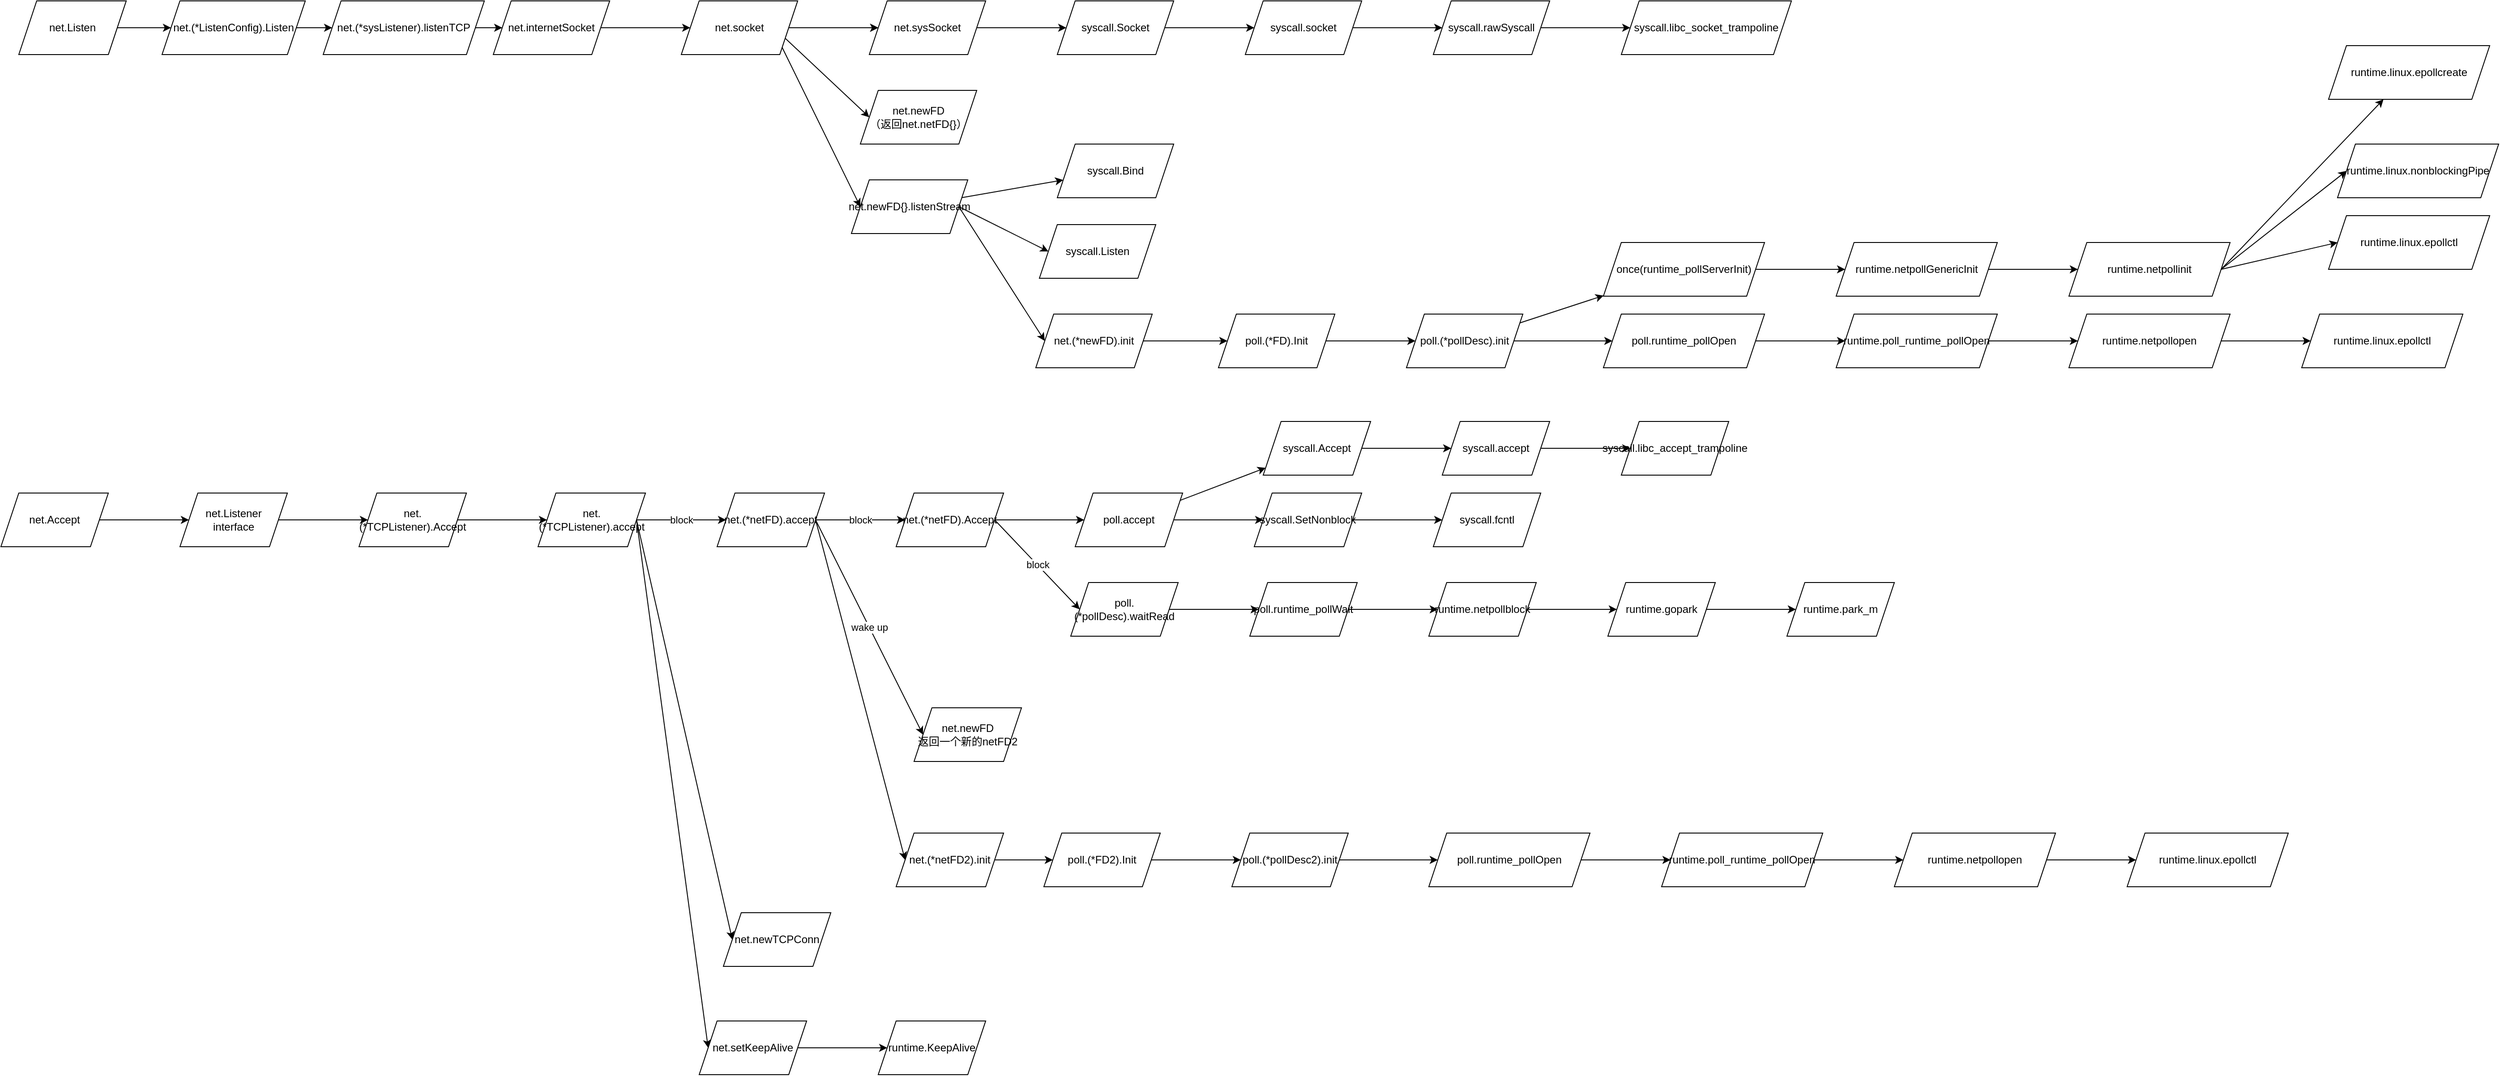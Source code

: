 <mxfile version="20.7.4" type="device"><diagram id="Ml-wgtUUY73wozNZnkwa" name="第 1 页"><mxGraphModel dx="1114" dy="854" grid="1" gridSize="10" guides="1" tooltips="1" connect="1" arrows="1" fold="1" page="1" pageScale="1" pageWidth="827" pageHeight="1169" math="0" shadow="0"><root><mxCell id="0"/><mxCell id="1" parent="0"/><mxCell id="04svHQ4SBQ4bGG3rt9wa-3" value="" style="edgeStyle=orthogonalEdgeStyle;rounded=0;orthogonalLoop=1;jettySize=auto;html=1;" edge="1" parent="1" source="04svHQ4SBQ4bGG3rt9wa-1" target="04svHQ4SBQ4bGG3rt9wa-2"><mxGeometry relative="1" as="geometry"/></mxCell><mxCell id="04svHQ4SBQ4bGG3rt9wa-1" value="net.(*ListenConfig).Listen" style="shape=parallelogram;perimeter=parallelogramPerimeter;whiteSpace=wrap;html=1;fixedSize=1;" vertex="1" parent="1"><mxGeometry x="200" y="90" width="160" height="60" as="geometry"/></mxCell><mxCell id="04svHQ4SBQ4bGG3rt9wa-5" value="" style="edgeStyle=orthogonalEdgeStyle;rounded=0;orthogonalLoop=1;jettySize=auto;html=1;" edge="1" parent="1" source="04svHQ4SBQ4bGG3rt9wa-2" target="04svHQ4SBQ4bGG3rt9wa-4"><mxGeometry relative="1" as="geometry"/></mxCell><mxCell id="04svHQ4SBQ4bGG3rt9wa-2" value="net.(*sysListener).listenTCP" style="shape=parallelogram;perimeter=parallelogramPerimeter;whiteSpace=wrap;html=1;fixedSize=1;" vertex="1" parent="1"><mxGeometry x="380" y="90" width="180" height="60" as="geometry"/></mxCell><mxCell id="04svHQ4SBQ4bGG3rt9wa-7" value="" style="edgeStyle=orthogonalEdgeStyle;rounded=0;orthogonalLoop=1;jettySize=auto;html=1;" edge="1" parent="1" source="04svHQ4SBQ4bGG3rt9wa-4" target="04svHQ4SBQ4bGG3rt9wa-6"><mxGeometry relative="1" as="geometry"/></mxCell><mxCell id="04svHQ4SBQ4bGG3rt9wa-4" value="net.internetSocket" style="shape=parallelogram;perimeter=parallelogramPerimeter;whiteSpace=wrap;html=1;fixedSize=1;" vertex="1" parent="1"><mxGeometry x="570" y="90" width="130" height="60" as="geometry"/></mxCell><mxCell id="04svHQ4SBQ4bGG3rt9wa-9" value="" style="edgeStyle=orthogonalEdgeStyle;rounded=0;orthogonalLoop=1;jettySize=auto;html=1;" edge="1" parent="1" source="04svHQ4SBQ4bGG3rt9wa-6" target="04svHQ4SBQ4bGG3rt9wa-8"><mxGeometry relative="1" as="geometry"/></mxCell><mxCell id="04svHQ4SBQ4bGG3rt9wa-18" value="" style="edgeStyle=orthogonalEdgeStyle;rounded=0;orthogonalLoop=1;jettySize=auto;html=1;" edge="1" parent="1" source="04svHQ4SBQ4bGG3rt9wa-6" target="04svHQ4SBQ4bGG3rt9wa-8"><mxGeometry relative="1" as="geometry"/></mxCell><mxCell id="04svHQ4SBQ4bGG3rt9wa-21" style="rounded=0;orthogonalLoop=1;jettySize=auto;html=1;exitX=1;exitY=0.75;exitDx=0;exitDy=0;entryX=0;entryY=0.5;entryDx=0;entryDy=0;" edge="1" parent="1" source="04svHQ4SBQ4bGG3rt9wa-6" target="04svHQ4SBQ4bGG3rt9wa-19"><mxGeometry relative="1" as="geometry"/></mxCell><mxCell id="04svHQ4SBQ4bGG3rt9wa-55" style="edgeStyle=none;rounded=0;orthogonalLoop=1;jettySize=auto;html=1;exitX=1;exitY=1;exitDx=0;exitDy=0;entryX=0;entryY=0.5;entryDx=0;entryDy=0;" edge="1" parent="1" source="04svHQ4SBQ4bGG3rt9wa-6" target="04svHQ4SBQ4bGG3rt9wa-23"><mxGeometry relative="1" as="geometry"/></mxCell><mxCell id="04svHQ4SBQ4bGG3rt9wa-6" value="net.socket" style="shape=parallelogram;perimeter=parallelogramPerimeter;whiteSpace=wrap;html=1;fixedSize=1;" vertex="1" parent="1"><mxGeometry x="780" y="90" width="130" height="60" as="geometry"/></mxCell><mxCell id="04svHQ4SBQ4bGG3rt9wa-11" value="" style="edgeStyle=orthogonalEdgeStyle;rounded=0;orthogonalLoop=1;jettySize=auto;html=1;" edge="1" parent="1" source="04svHQ4SBQ4bGG3rt9wa-8" target="04svHQ4SBQ4bGG3rt9wa-10"><mxGeometry relative="1" as="geometry"/></mxCell><mxCell id="04svHQ4SBQ4bGG3rt9wa-8" value="net.sysSocket" style="shape=parallelogram;perimeter=parallelogramPerimeter;whiteSpace=wrap;html=1;fixedSize=1;" vertex="1" parent="1"><mxGeometry x="990" y="90" width="130" height="60" as="geometry"/></mxCell><mxCell id="04svHQ4SBQ4bGG3rt9wa-13" value="" style="edgeStyle=orthogonalEdgeStyle;rounded=0;orthogonalLoop=1;jettySize=auto;html=1;" edge="1" parent="1" source="04svHQ4SBQ4bGG3rt9wa-10" target="04svHQ4SBQ4bGG3rt9wa-12"><mxGeometry relative="1" as="geometry"/></mxCell><mxCell id="04svHQ4SBQ4bGG3rt9wa-10" value="syscall.Socket" style="shape=parallelogram;perimeter=parallelogramPerimeter;whiteSpace=wrap;html=1;fixedSize=1;" vertex="1" parent="1"><mxGeometry x="1200" y="90" width="130" height="60" as="geometry"/></mxCell><mxCell id="04svHQ4SBQ4bGG3rt9wa-15" value="" style="edgeStyle=orthogonalEdgeStyle;rounded=0;orthogonalLoop=1;jettySize=auto;html=1;" edge="1" parent="1" source="04svHQ4SBQ4bGG3rt9wa-12" target="04svHQ4SBQ4bGG3rt9wa-14"><mxGeometry relative="1" as="geometry"/></mxCell><mxCell id="04svHQ4SBQ4bGG3rt9wa-12" value="syscall.socket" style="shape=parallelogram;perimeter=parallelogramPerimeter;whiteSpace=wrap;html=1;fixedSize=1;" vertex="1" parent="1"><mxGeometry x="1410" y="90" width="130" height="60" as="geometry"/></mxCell><mxCell id="04svHQ4SBQ4bGG3rt9wa-17" value="" style="edgeStyle=orthogonalEdgeStyle;rounded=0;orthogonalLoop=1;jettySize=auto;html=1;" edge="1" parent="1" source="04svHQ4SBQ4bGG3rt9wa-14" target="04svHQ4SBQ4bGG3rt9wa-16"><mxGeometry relative="1" as="geometry"/></mxCell><mxCell id="04svHQ4SBQ4bGG3rt9wa-14" value="syscall.rawSyscall" style="shape=parallelogram;perimeter=parallelogramPerimeter;whiteSpace=wrap;html=1;fixedSize=1;" vertex="1" parent="1"><mxGeometry x="1620" y="90" width="130" height="60" as="geometry"/></mxCell><mxCell id="04svHQ4SBQ4bGG3rt9wa-16" value="syscall.libc_socket_trampoline" style="shape=parallelogram;perimeter=parallelogramPerimeter;whiteSpace=wrap;html=1;fixedSize=1;" vertex="1" parent="1"><mxGeometry x="1830" y="90" width="190" height="60" as="geometry"/></mxCell><mxCell id="04svHQ4SBQ4bGG3rt9wa-19" value="net.newFD&lt;br&gt;（返回net.netFD{}）" style="shape=parallelogram;perimeter=parallelogramPerimeter;whiteSpace=wrap;html=1;fixedSize=1;" vertex="1" parent="1"><mxGeometry x="980" y="190" width="130" height="60" as="geometry"/></mxCell><mxCell id="04svHQ4SBQ4bGG3rt9wa-25" value="" style="edgeStyle=none;rounded=0;orthogonalLoop=1;jettySize=auto;html=1;" edge="1" parent="1" source="04svHQ4SBQ4bGG3rt9wa-23" target="04svHQ4SBQ4bGG3rt9wa-24"><mxGeometry relative="1" as="geometry"/></mxCell><mxCell id="04svHQ4SBQ4bGG3rt9wa-56" style="edgeStyle=none;rounded=0;orthogonalLoop=1;jettySize=auto;html=1;exitX=1;exitY=0.5;exitDx=0;exitDy=0;entryX=0;entryY=0.5;entryDx=0;entryDy=0;" edge="1" parent="1" source="04svHQ4SBQ4bGG3rt9wa-23" target="04svHQ4SBQ4bGG3rt9wa-26"><mxGeometry relative="1" as="geometry"/></mxCell><mxCell id="04svHQ4SBQ4bGG3rt9wa-57" style="edgeStyle=none;rounded=0;orthogonalLoop=1;jettySize=auto;html=1;exitX=1;exitY=0.5;exitDx=0;exitDy=0;entryX=0;entryY=0.5;entryDx=0;entryDy=0;" edge="1" parent="1" source="04svHQ4SBQ4bGG3rt9wa-23" target="04svHQ4SBQ4bGG3rt9wa-28"><mxGeometry relative="1" as="geometry"/></mxCell><mxCell id="04svHQ4SBQ4bGG3rt9wa-23" value="net.newFD{}.listenStream" style="shape=parallelogram;perimeter=parallelogramPerimeter;whiteSpace=wrap;html=1;fixedSize=1;" vertex="1" parent="1"><mxGeometry x="970" y="290" width="130" height="60" as="geometry"/></mxCell><mxCell id="04svHQ4SBQ4bGG3rt9wa-24" value="syscall.Bind" style="shape=parallelogram;perimeter=parallelogramPerimeter;whiteSpace=wrap;html=1;fixedSize=1;" vertex="1" parent="1"><mxGeometry x="1200" y="250" width="130" height="60" as="geometry"/></mxCell><mxCell id="04svHQ4SBQ4bGG3rt9wa-26" value="syscall.Listen" style="shape=parallelogram;perimeter=parallelogramPerimeter;whiteSpace=wrap;html=1;fixedSize=1;" vertex="1" parent="1"><mxGeometry x="1180" y="340" width="130" height="60" as="geometry"/></mxCell><mxCell id="04svHQ4SBQ4bGG3rt9wa-30" value="" style="edgeStyle=none;rounded=0;orthogonalLoop=1;jettySize=auto;html=1;" edge="1" parent="1" source="04svHQ4SBQ4bGG3rt9wa-28" target="04svHQ4SBQ4bGG3rt9wa-29"><mxGeometry relative="1" as="geometry"/></mxCell><mxCell id="04svHQ4SBQ4bGG3rt9wa-28" value="net.(*newFD).init" style="shape=parallelogram;perimeter=parallelogramPerimeter;whiteSpace=wrap;html=1;fixedSize=1;" vertex="1" parent="1"><mxGeometry x="1176" y="440" width="130" height="60" as="geometry"/></mxCell><mxCell id="04svHQ4SBQ4bGG3rt9wa-32" value="" style="edgeStyle=none;rounded=0;orthogonalLoop=1;jettySize=auto;html=1;" edge="1" parent="1" source="04svHQ4SBQ4bGG3rt9wa-29" target="04svHQ4SBQ4bGG3rt9wa-31"><mxGeometry relative="1" as="geometry"/></mxCell><mxCell id="04svHQ4SBQ4bGG3rt9wa-29" value="poll.(*FD).Init" style="shape=parallelogram;perimeter=parallelogramPerimeter;whiteSpace=wrap;html=1;fixedSize=1;" vertex="1" parent="1"><mxGeometry x="1380" y="440" width="130" height="60" as="geometry"/></mxCell><mxCell id="04svHQ4SBQ4bGG3rt9wa-34" value="" style="edgeStyle=none;rounded=0;orthogonalLoop=1;jettySize=auto;html=1;" edge="1" parent="1" source="04svHQ4SBQ4bGG3rt9wa-31" target="04svHQ4SBQ4bGG3rt9wa-33"><mxGeometry relative="1" as="geometry"/></mxCell><mxCell id="04svHQ4SBQ4bGG3rt9wa-54" style="edgeStyle=none;rounded=0;orthogonalLoop=1;jettySize=auto;html=1;exitX=1;exitY=0.5;exitDx=0;exitDy=0;entryX=0;entryY=0.5;entryDx=0;entryDy=0;" edge="1" parent="1" source="04svHQ4SBQ4bGG3rt9wa-31" target="04svHQ4SBQ4bGG3rt9wa-35"><mxGeometry relative="1" as="geometry"/></mxCell><mxCell id="04svHQ4SBQ4bGG3rt9wa-31" value="poll.(*pollDesc).init" style="shape=parallelogram;perimeter=parallelogramPerimeter;whiteSpace=wrap;html=1;fixedSize=1;" vertex="1" parent="1"><mxGeometry x="1590" y="440" width="130" height="60" as="geometry"/></mxCell><mxCell id="04svHQ4SBQ4bGG3rt9wa-37" value="" style="edgeStyle=none;rounded=0;orthogonalLoop=1;jettySize=auto;html=1;" edge="1" parent="1" source="04svHQ4SBQ4bGG3rt9wa-33" target="04svHQ4SBQ4bGG3rt9wa-36"><mxGeometry relative="1" as="geometry"/></mxCell><mxCell id="04svHQ4SBQ4bGG3rt9wa-33" value="once(runtime_pollServerInit)" style="shape=parallelogram;perimeter=parallelogramPerimeter;whiteSpace=wrap;html=1;fixedSize=1;" vertex="1" parent="1"><mxGeometry x="1810" y="360" width="180" height="60" as="geometry"/></mxCell><mxCell id="04svHQ4SBQ4bGG3rt9wa-47" value="" style="edgeStyle=none;rounded=0;orthogonalLoop=1;jettySize=auto;html=1;" edge="1" parent="1" source="04svHQ4SBQ4bGG3rt9wa-35" target="04svHQ4SBQ4bGG3rt9wa-46"><mxGeometry relative="1" as="geometry"/></mxCell><mxCell id="04svHQ4SBQ4bGG3rt9wa-35" value="poll.runtime_pollOpen" style="shape=parallelogram;perimeter=parallelogramPerimeter;whiteSpace=wrap;html=1;fixedSize=1;" vertex="1" parent="1"><mxGeometry x="1810" y="440" width="180" height="60" as="geometry"/></mxCell><mxCell id="04svHQ4SBQ4bGG3rt9wa-39" value="" style="edgeStyle=none;rounded=0;orthogonalLoop=1;jettySize=auto;html=1;" edge="1" parent="1" source="04svHQ4SBQ4bGG3rt9wa-36" target="04svHQ4SBQ4bGG3rt9wa-38"><mxGeometry relative="1" as="geometry"/></mxCell><mxCell id="04svHQ4SBQ4bGG3rt9wa-36" value="runtime.netpollGenericInit" style="shape=parallelogram;perimeter=parallelogramPerimeter;whiteSpace=wrap;html=1;fixedSize=1;" vertex="1" parent="1"><mxGeometry x="2070" y="360" width="180" height="60" as="geometry"/></mxCell><mxCell id="04svHQ4SBQ4bGG3rt9wa-41" value="" style="edgeStyle=none;rounded=0;orthogonalLoop=1;jettySize=auto;html=1;exitX=1;exitY=0.5;exitDx=0;exitDy=0;" edge="1" parent="1" source="04svHQ4SBQ4bGG3rt9wa-38" target="04svHQ4SBQ4bGG3rt9wa-40"><mxGeometry relative="1" as="geometry"/></mxCell><mxCell id="04svHQ4SBQ4bGG3rt9wa-44" style="edgeStyle=none;rounded=0;orthogonalLoop=1;jettySize=auto;html=1;exitX=1;exitY=0.5;exitDx=0;exitDy=0;entryX=0;entryY=0.5;entryDx=0;entryDy=0;" edge="1" parent="1" source="04svHQ4SBQ4bGG3rt9wa-38" target="04svHQ4SBQ4bGG3rt9wa-42"><mxGeometry relative="1" as="geometry"/></mxCell><mxCell id="04svHQ4SBQ4bGG3rt9wa-45" style="edgeStyle=none;rounded=0;orthogonalLoop=1;jettySize=auto;html=1;exitX=1;exitY=0.5;exitDx=0;exitDy=0;entryX=0;entryY=0.5;entryDx=0;entryDy=0;" edge="1" parent="1" source="04svHQ4SBQ4bGG3rt9wa-38" target="04svHQ4SBQ4bGG3rt9wa-43"><mxGeometry relative="1" as="geometry"/></mxCell><mxCell id="04svHQ4SBQ4bGG3rt9wa-38" value="runtime.netpollinit" style="shape=parallelogram;perimeter=parallelogramPerimeter;whiteSpace=wrap;html=1;fixedSize=1;" vertex="1" parent="1"><mxGeometry x="2330" y="360" width="180" height="60" as="geometry"/></mxCell><mxCell id="04svHQ4SBQ4bGG3rt9wa-40" value="runtime.linux.epollcreate" style="shape=parallelogram;perimeter=parallelogramPerimeter;whiteSpace=wrap;html=1;fixedSize=1;" vertex="1" parent="1"><mxGeometry x="2620" y="140" width="180" height="60" as="geometry"/></mxCell><mxCell id="04svHQ4SBQ4bGG3rt9wa-42" value="runtime.linux.nonblockingPipe" style="shape=parallelogram;perimeter=parallelogramPerimeter;whiteSpace=wrap;html=1;fixedSize=1;" vertex="1" parent="1"><mxGeometry x="2630" y="250" width="180" height="60" as="geometry"/></mxCell><mxCell id="04svHQ4SBQ4bGG3rt9wa-43" value="runtime.linux.epollctl" style="shape=parallelogram;perimeter=parallelogramPerimeter;whiteSpace=wrap;html=1;fixedSize=1;" vertex="1" parent="1"><mxGeometry x="2620" y="330" width="180" height="60" as="geometry"/></mxCell><mxCell id="04svHQ4SBQ4bGG3rt9wa-49" value="" style="edgeStyle=none;rounded=0;orthogonalLoop=1;jettySize=auto;html=1;" edge="1" parent="1" source="04svHQ4SBQ4bGG3rt9wa-46" target="04svHQ4SBQ4bGG3rt9wa-48"><mxGeometry relative="1" as="geometry"/></mxCell><mxCell id="04svHQ4SBQ4bGG3rt9wa-46" value="runtime.poll_runtime_pollOpen" style="shape=parallelogram;perimeter=parallelogramPerimeter;whiteSpace=wrap;html=1;fixedSize=1;" vertex="1" parent="1"><mxGeometry x="2070" y="440" width="180" height="60" as="geometry"/></mxCell><mxCell id="04svHQ4SBQ4bGG3rt9wa-53" value="" style="edgeStyle=none;rounded=0;orthogonalLoop=1;jettySize=auto;html=1;" edge="1" parent="1" source="04svHQ4SBQ4bGG3rt9wa-48" target="04svHQ4SBQ4bGG3rt9wa-52"><mxGeometry relative="1" as="geometry"/></mxCell><mxCell id="04svHQ4SBQ4bGG3rt9wa-48" value="runtime.netpollopen" style="shape=parallelogram;perimeter=parallelogramPerimeter;whiteSpace=wrap;html=1;fixedSize=1;" vertex="1" parent="1"><mxGeometry x="2330" y="440" width="180" height="60" as="geometry"/></mxCell><mxCell id="04svHQ4SBQ4bGG3rt9wa-52" value="runtime.linux.epollctl" style="shape=parallelogram;perimeter=parallelogramPerimeter;whiteSpace=wrap;html=1;fixedSize=1;" vertex="1" parent="1"><mxGeometry x="2590" y="440" width="180" height="60" as="geometry"/></mxCell><mxCell id="04svHQ4SBQ4bGG3rt9wa-59" style="edgeStyle=none;rounded=0;orthogonalLoop=1;jettySize=auto;html=1;exitX=1;exitY=0.5;exitDx=0;exitDy=0;" edge="1" parent="1" source="04svHQ4SBQ4bGG3rt9wa-58" target="04svHQ4SBQ4bGG3rt9wa-1"><mxGeometry relative="1" as="geometry"/></mxCell><mxCell id="04svHQ4SBQ4bGG3rt9wa-58" value="net.Listen" style="shape=parallelogram;perimeter=parallelogramPerimeter;whiteSpace=wrap;html=1;fixedSize=1;" vertex="1" parent="1"><mxGeometry x="40" y="90" width="120" height="60" as="geometry"/></mxCell><mxCell id="04svHQ4SBQ4bGG3rt9wa-62" value="" style="edgeStyle=none;rounded=0;orthogonalLoop=1;jettySize=auto;html=1;" edge="1" parent="1" source="04svHQ4SBQ4bGG3rt9wa-60" target="04svHQ4SBQ4bGG3rt9wa-61"><mxGeometry relative="1" as="geometry"/></mxCell><mxCell id="04svHQ4SBQ4bGG3rt9wa-60" value="net.Accept" style="shape=parallelogram;perimeter=parallelogramPerimeter;whiteSpace=wrap;html=1;fixedSize=1;" vertex="1" parent="1"><mxGeometry x="20" y="640" width="120" height="60" as="geometry"/></mxCell><mxCell id="04svHQ4SBQ4bGG3rt9wa-64" value="" style="edgeStyle=none;rounded=0;orthogonalLoop=1;jettySize=auto;html=1;" edge="1" parent="1" source="04svHQ4SBQ4bGG3rt9wa-61" target="04svHQ4SBQ4bGG3rt9wa-63"><mxGeometry relative="1" as="geometry"/></mxCell><mxCell id="04svHQ4SBQ4bGG3rt9wa-61" value="net.Listener&lt;br&gt;interface" style="shape=parallelogram;perimeter=parallelogramPerimeter;whiteSpace=wrap;html=1;fixedSize=1;" vertex="1" parent="1"><mxGeometry x="220" y="640" width="120" height="60" as="geometry"/></mxCell><mxCell id="04svHQ4SBQ4bGG3rt9wa-66" value="" style="edgeStyle=none;rounded=0;orthogonalLoop=1;jettySize=auto;html=1;" edge="1" parent="1" source="04svHQ4SBQ4bGG3rt9wa-63" target="04svHQ4SBQ4bGG3rt9wa-65"><mxGeometry relative="1" as="geometry"/></mxCell><mxCell id="04svHQ4SBQ4bGG3rt9wa-63" value="net.(*TCPListener).Accept" style="shape=parallelogram;perimeter=parallelogramPerimeter;whiteSpace=wrap;html=1;fixedSize=1;" vertex="1" parent="1"><mxGeometry x="420" y="640" width="120" height="60" as="geometry"/></mxCell><mxCell id="04svHQ4SBQ4bGG3rt9wa-68" value="block" style="edgeStyle=none;rounded=0;orthogonalLoop=1;jettySize=auto;html=1;" edge="1" parent="1" source="04svHQ4SBQ4bGG3rt9wa-65" target="04svHQ4SBQ4bGG3rt9wa-67"><mxGeometry relative="1" as="geometry"/></mxCell><mxCell id="04svHQ4SBQ4bGG3rt9wa-117" style="edgeStyle=none;rounded=0;orthogonalLoop=1;jettySize=auto;html=1;exitX=1;exitY=0.5;exitDx=0;exitDy=0;entryX=0;entryY=0.5;entryDx=0;entryDy=0;" edge="1" parent="1" source="04svHQ4SBQ4bGG3rt9wa-65" target="04svHQ4SBQ4bGG3rt9wa-113"><mxGeometry relative="1" as="geometry"/></mxCell><mxCell id="04svHQ4SBQ4bGG3rt9wa-118" style="edgeStyle=none;rounded=0;orthogonalLoop=1;jettySize=auto;html=1;exitX=1;exitY=0.5;exitDx=0;exitDy=0;entryX=0;entryY=0.5;entryDx=0;entryDy=0;" edge="1" parent="1" source="04svHQ4SBQ4bGG3rt9wa-65" target="04svHQ4SBQ4bGG3rt9wa-114"><mxGeometry relative="1" as="geometry"/></mxCell><mxCell id="04svHQ4SBQ4bGG3rt9wa-65" value="net.(*TCPListener).accept" style="shape=parallelogram;perimeter=parallelogramPerimeter;whiteSpace=wrap;html=1;fixedSize=1;" vertex="1" parent="1"><mxGeometry x="620" y="640" width="120" height="60" as="geometry"/></mxCell><mxCell id="04svHQ4SBQ4bGG3rt9wa-70" value="block" style="edgeStyle=none;rounded=0;orthogonalLoop=1;jettySize=auto;html=1;" edge="1" parent="1" source="04svHQ4SBQ4bGG3rt9wa-67" target="04svHQ4SBQ4bGG3rt9wa-69"><mxGeometry relative="1" as="geometry"/></mxCell><mxCell id="04svHQ4SBQ4bGG3rt9wa-112" style="edgeStyle=none;rounded=0;orthogonalLoop=1;jettySize=auto;html=1;exitX=1;exitY=0.5;exitDx=0;exitDy=0;entryX=0;entryY=0.5;entryDx=0;entryDy=0;" edge="1" parent="1" source="04svHQ4SBQ4bGG3rt9wa-67" target="04svHQ4SBQ4bGG3rt9wa-95"><mxGeometry relative="1" as="geometry"/></mxCell><mxCell id="04svHQ4SBQ4bGG3rt9wa-67" value="net.(*netFD).accept" style="shape=parallelogram;perimeter=parallelogramPerimeter;whiteSpace=wrap;html=1;fixedSize=1;" vertex="1" parent="1"><mxGeometry x="820" y="640" width="120" height="60" as="geometry"/></mxCell><mxCell id="04svHQ4SBQ4bGG3rt9wa-72" value="" style="edgeStyle=none;rounded=0;orthogonalLoop=1;jettySize=auto;html=1;" edge="1" parent="1" source="04svHQ4SBQ4bGG3rt9wa-69" target="04svHQ4SBQ4bGG3rt9wa-71"><mxGeometry relative="1" as="geometry"/></mxCell><mxCell id="04svHQ4SBQ4bGG3rt9wa-92" value="block" style="edgeStyle=none;rounded=0;orthogonalLoop=1;jettySize=auto;html=1;exitX=1;exitY=0.5;exitDx=0;exitDy=0;entryX=0;entryY=0.5;entryDx=0;entryDy=0;" edge="1" parent="1" source="04svHQ4SBQ4bGG3rt9wa-69" target="04svHQ4SBQ4bGG3rt9wa-83"><mxGeometry relative="1" as="geometry"/></mxCell><mxCell id="04svHQ4SBQ4bGG3rt9wa-94" value="wake up" style="edgeStyle=none;rounded=0;orthogonalLoop=1;jettySize=auto;html=1;exitX=1;exitY=0.5;exitDx=0;exitDy=0;entryX=0;entryY=0.5;entryDx=0;entryDy=0;" edge="1" parent="1" source="04svHQ4SBQ4bGG3rt9wa-67" target="04svHQ4SBQ4bGG3rt9wa-93"><mxGeometry relative="1" as="geometry"/></mxCell><mxCell id="04svHQ4SBQ4bGG3rt9wa-69" value="net.(*netFD).Accept" style="shape=parallelogram;perimeter=parallelogramPerimeter;whiteSpace=wrap;html=1;fixedSize=1;" vertex="1" parent="1"><mxGeometry x="1020" y="640" width="120" height="60" as="geometry"/></mxCell><mxCell id="04svHQ4SBQ4bGG3rt9wa-74" value="" style="edgeStyle=none;rounded=0;orthogonalLoop=1;jettySize=auto;html=1;" edge="1" parent="1" source="04svHQ4SBQ4bGG3rt9wa-71" target="04svHQ4SBQ4bGG3rt9wa-73"><mxGeometry relative="1" as="geometry"/></mxCell><mxCell id="04svHQ4SBQ4bGG3rt9wa-82" style="edgeStyle=none;rounded=0;orthogonalLoop=1;jettySize=auto;html=1;exitX=1;exitY=0.5;exitDx=0;exitDy=0;entryX=0;entryY=0.5;entryDx=0;entryDy=0;" edge="1" parent="1" source="04svHQ4SBQ4bGG3rt9wa-71" target="04svHQ4SBQ4bGG3rt9wa-79"><mxGeometry relative="1" as="geometry"/></mxCell><mxCell id="04svHQ4SBQ4bGG3rt9wa-71" value="poll.accept" style="shape=parallelogram;perimeter=parallelogramPerimeter;whiteSpace=wrap;html=1;fixedSize=1;" vertex="1" parent="1"><mxGeometry x="1220" y="640" width="120" height="60" as="geometry"/></mxCell><mxCell id="04svHQ4SBQ4bGG3rt9wa-76" value="" style="edgeStyle=none;rounded=0;orthogonalLoop=1;jettySize=auto;html=1;" edge="1" parent="1" source="04svHQ4SBQ4bGG3rt9wa-73" target="04svHQ4SBQ4bGG3rt9wa-75"><mxGeometry relative="1" as="geometry"/></mxCell><mxCell id="04svHQ4SBQ4bGG3rt9wa-73" value="syscall.Accept" style="shape=parallelogram;perimeter=parallelogramPerimeter;whiteSpace=wrap;html=1;fixedSize=1;" vertex="1" parent="1"><mxGeometry x="1430" y="560" width="120" height="60" as="geometry"/></mxCell><mxCell id="04svHQ4SBQ4bGG3rt9wa-78" value="" style="edgeStyle=none;rounded=0;orthogonalLoop=1;jettySize=auto;html=1;" edge="1" parent="1" source="04svHQ4SBQ4bGG3rt9wa-75" target="04svHQ4SBQ4bGG3rt9wa-77"><mxGeometry relative="1" as="geometry"/></mxCell><mxCell id="04svHQ4SBQ4bGG3rt9wa-75" value="syscall.accept" style="shape=parallelogram;perimeter=parallelogramPerimeter;whiteSpace=wrap;html=1;fixedSize=1;" vertex="1" parent="1"><mxGeometry x="1630" y="560" width="120" height="60" as="geometry"/></mxCell><mxCell id="04svHQ4SBQ4bGG3rt9wa-77" value="syscall.libc_accept_trampoline" style="shape=parallelogram;perimeter=parallelogramPerimeter;whiteSpace=wrap;html=1;fixedSize=1;" vertex="1" parent="1"><mxGeometry x="1830" y="560" width="120" height="60" as="geometry"/></mxCell><mxCell id="04svHQ4SBQ4bGG3rt9wa-81" value="" style="edgeStyle=none;rounded=0;orthogonalLoop=1;jettySize=auto;html=1;" edge="1" parent="1" source="04svHQ4SBQ4bGG3rt9wa-79" target="04svHQ4SBQ4bGG3rt9wa-80"><mxGeometry relative="1" as="geometry"/></mxCell><mxCell id="04svHQ4SBQ4bGG3rt9wa-79" value="syscall.SetNonblock" style="shape=parallelogram;perimeter=parallelogramPerimeter;whiteSpace=wrap;html=1;fixedSize=1;" vertex="1" parent="1"><mxGeometry x="1420" y="640" width="120" height="60" as="geometry"/></mxCell><mxCell id="04svHQ4SBQ4bGG3rt9wa-80" value="syscall.fcntl" style="shape=parallelogram;perimeter=parallelogramPerimeter;whiteSpace=wrap;html=1;fixedSize=1;" vertex="1" parent="1"><mxGeometry x="1620" y="640" width="120" height="60" as="geometry"/></mxCell><mxCell id="04svHQ4SBQ4bGG3rt9wa-85" value="" style="edgeStyle=none;rounded=0;orthogonalLoop=1;jettySize=auto;html=1;" edge="1" parent="1" source="04svHQ4SBQ4bGG3rt9wa-83" target="04svHQ4SBQ4bGG3rt9wa-84"><mxGeometry relative="1" as="geometry"/></mxCell><mxCell id="04svHQ4SBQ4bGG3rt9wa-83" value="poll.(*pollDesc).waitRead" style="shape=parallelogram;perimeter=parallelogramPerimeter;whiteSpace=wrap;html=1;fixedSize=1;" vertex="1" parent="1"><mxGeometry x="1215" y="740" width="120" height="60" as="geometry"/></mxCell><mxCell id="04svHQ4SBQ4bGG3rt9wa-87" value="" style="edgeStyle=none;rounded=0;orthogonalLoop=1;jettySize=auto;html=1;" edge="1" parent="1" source="04svHQ4SBQ4bGG3rt9wa-84" target="04svHQ4SBQ4bGG3rt9wa-86"><mxGeometry relative="1" as="geometry"/></mxCell><mxCell id="04svHQ4SBQ4bGG3rt9wa-84" value="poll.runtime_pollWait" style="shape=parallelogram;perimeter=parallelogramPerimeter;whiteSpace=wrap;html=1;fixedSize=1;" vertex="1" parent="1"><mxGeometry x="1415" y="740" width="120" height="60" as="geometry"/></mxCell><mxCell id="04svHQ4SBQ4bGG3rt9wa-89" value="" style="edgeStyle=none;rounded=0;orthogonalLoop=1;jettySize=auto;html=1;" edge="1" parent="1" source="04svHQ4SBQ4bGG3rt9wa-86" target="04svHQ4SBQ4bGG3rt9wa-88"><mxGeometry relative="1" as="geometry"/></mxCell><mxCell id="04svHQ4SBQ4bGG3rt9wa-86" value="runtime.netpollblock" style="shape=parallelogram;perimeter=parallelogramPerimeter;whiteSpace=wrap;html=1;fixedSize=1;" vertex="1" parent="1"><mxGeometry x="1615" y="740" width="120" height="60" as="geometry"/></mxCell><mxCell id="04svHQ4SBQ4bGG3rt9wa-91" value="" style="edgeStyle=none;rounded=0;orthogonalLoop=1;jettySize=auto;html=1;" edge="1" parent="1" source="04svHQ4SBQ4bGG3rt9wa-88" target="04svHQ4SBQ4bGG3rt9wa-90"><mxGeometry relative="1" as="geometry"/></mxCell><mxCell id="04svHQ4SBQ4bGG3rt9wa-88" value="runtime.gopark" style="shape=parallelogram;perimeter=parallelogramPerimeter;whiteSpace=wrap;html=1;fixedSize=1;" vertex="1" parent="1"><mxGeometry x="1815" y="740" width="120" height="60" as="geometry"/></mxCell><mxCell id="04svHQ4SBQ4bGG3rt9wa-90" value="runtime.park_m" style="shape=parallelogram;perimeter=parallelogramPerimeter;whiteSpace=wrap;html=1;fixedSize=1;" vertex="1" parent="1"><mxGeometry x="2015" y="740" width="120" height="60" as="geometry"/></mxCell><mxCell id="04svHQ4SBQ4bGG3rt9wa-93" value="net.newFD&lt;br&gt;返回一个新的netFD2" style="shape=parallelogram;perimeter=parallelogramPerimeter;whiteSpace=wrap;html=1;fixedSize=1;" vertex="1" parent="1"><mxGeometry x="1040" y="880" width="120" height="60" as="geometry"/></mxCell><mxCell id="04svHQ4SBQ4bGG3rt9wa-106" style="edgeStyle=none;rounded=0;orthogonalLoop=1;jettySize=auto;html=1;exitX=1;exitY=0.5;exitDx=0;exitDy=0;" edge="1" parent="1" source="04svHQ4SBQ4bGG3rt9wa-95" target="04svHQ4SBQ4bGG3rt9wa-100"><mxGeometry relative="1" as="geometry"/></mxCell><mxCell id="04svHQ4SBQ4bGG3rt9wa-95" value="net.(*netFD2).init" style="shape=parallelogram;perimeter=parallelogramPerimeter;whiteSpace=wrap;html=1;fixedSize=1;" vertex="1" parent="1"><mxGeometry x="1020" y="1020" width="120" height="60" as="geometry"/></mxCell><mxCell id="04svHQ4SBQ4bGG3rt9wa-107" style="edgeStyle=none;rounded=0;orthogonalLoop=1;jettySize=auto;html=1;exitX=1;exitY=0.5;exitDx=0;exitDy=0;" edge="1" parent="1" source="04svHQ4SBQ4bGG3rt9wa-100" target="04svHQ4SBQ4bGG3rt9wa-101"><mxGeometry relative="1" as="geometry"/></mxCell><mxCell id="04svHQ4SBQ4bGG3rt9wa-100" value="poll.(*FD2).Init" style="shape=parallelogram;perimeter=parallelogramPerimeter;whiteSpace=wrap;html=1;fixedSize=1;" vertex="1" parent="1"><mxGeometry x="1185" y="1020" width="130" height="60" as="geometry"/></mxCell><mxCell id="04svHQ4SBQ4bGG3rt9wa-108" value="" style="edgeStyle=none;rounded=0;orthogonalLoop=1;jettySize=auto;html=1;" edge="1" parent="1" source="04svHQ4SBQ4bGG3rt9wa-101" target="04svHQ4SBQ4bGG3rt9wa-102"><mxGeometry relative="1" as="geometry"/></mxCell><mxCell id="04svHQ4SBQ4bGG3rt9wa-101" value="poll.(*pollDesc2).init" style="shape=parallelogram;perimeter=parallelogramPerimeter;whiteSpace=wrap;html=1;fixedSize=1;" vertex="1" parent="1"><mxGeometry x="1395" y="1020" width="130" height="60" as="geometry"/></mxCell><mxCell id="04svHQ4SBQ4bGG3rt9wa-109" value="" style="edgeStyle=none;rounded=0;orthogonalLoop=1;jettySize=auto;html=1;" edge="1" parent="1" source="04svHQ4SBQ4bGG3rt9wa-102" target="04svHQ4SBQ4bGG3rt9wa-103"><mxGeometry relative="1" as="geometry"/></mxCell><mxCell id="04svHQ4SBQ4bGG3rt9wa-102" value="poll.runtime_pollOpen" style="shape=parallelogram;perimeter=parallelogramPerimeter;whiteSpace=wrap;html=1;fixedSize=1;" vertex="1" parent="1"><mxGeometry x="1615" y="1020" width="180" height="60" as="geometry"/></mxCell><mxCell id="04svHQ4SBQ4bGG3rt9wa-110" value="" style="edgeStyle=none;rounded=0;orthogonalLoop=1;jettySize=auto;html=1;" edge="1" parent="1" source="04svHQ4SBQ4bGG3rt9wa-103" target="04svHQ4SBQ4bGG3rt9wa-104"><mxGeometry relative="1" as="geometry"/></mxCell><mxCell id="04svHQ4SBQ4bGG3rt9wa-103" value="runtime.poll_runtime_pollOpen" style="shape=parallelogram;perimeter=parallelogramPerimeter;whiteSpace=wrap;html=1;fixedSize=1;" vertex="1" parent="1"><mxGeometry x="1875" y="1020" width="180" height="60" as="geometry"/></mxCell><mxCell id="04svHQ4SBQ4bGG3rt9wa-111" value="" style="edgeStyle=none;rounded=0;orthogonalLoop=1;jettySize=auto;html=1;" edge="1" parent="1" source="04svHQ4SBQ4bGG3rt9wa-104" target="04svHQ4SBQ4bGG3rt9wa-105"><mxGeometry relative="1" as="geometry"/></mxCell><mxCell id="04svHQ4SBQ4bGG3rt9wa-104" value="runtime.netpollopen" style="shape=parallelogram;perimeter=parallelogramPerimeter;whiteSpace=wrap;html=1;fixedSize=1;" vertex="1" parent="1"><mxGeometry x="2135" y="1020" width="180" height="60" as="geometry"/></mxCell><mxCell id="04svHQ4SBQ4bGG3rt9wa-105" value="runtime.linux.epollctl" style="shape=parallelogram;perimeter=parallelogramPerimeter;whiteSpace=wrap;html=1;fixedSize=1;" vertex="1" parent="1"><mxGeometry x="2395" y="1020" width="180" height="60" as="geometry"/></mxCell><mxCell id="04svHQ4SBQ4bGG3rt9wa-113" value="net.newTCPConn" style="shape=parallelogram;perimeter=parallelogramPerimeter;whiteSpace=wrap;html=1;fixedSize=1;" vertex="1" parent="1"><mxGeometry x="827" y="1109" width="120" height="60" as="geometry"/></mxCell><mxCell id="04svHQ4SBQ4bGG3rt9wa-116" value="" style="edgeStyle=none;rounded=0;orthogonalLoop=1;jettySize=auto;html=1;" edge="1" parent="1" source="04svHQ4SBQ4bGG3rt9wa-114" target="04svHQ4SBQ4bGG3rt9wa-115"><mxGeometry relative="1" as="geometry"/></mxCell><mxCell id="04svHQ4SBQ4bGG3rt9wa-114" value="net.setKeepAlive" style="shape=parallelogram;perimeter=parallelogramPerimeter;whiteSpace=wrap;html=1;fixedSize=1;" vertex="1" parent="1"><mxGeometry x="800" y="1230" width="120" height="60" as="geometry"/></mxCell><mxCell id="04svHQ4SBQ4bGG3rt9wa-115" value="runtime.KeepAlive" style="shape=parallelogram;perimeter=parallelogramPerimeter;whiteSpace=wrap;html=1;fixedSize=1;" vertex="1" parent="1"><mxGeometry x="1000" y="1230" width="120" height="60" as="geometry"/></mxCell></root></mxGraphModel></diagram></mxfile>